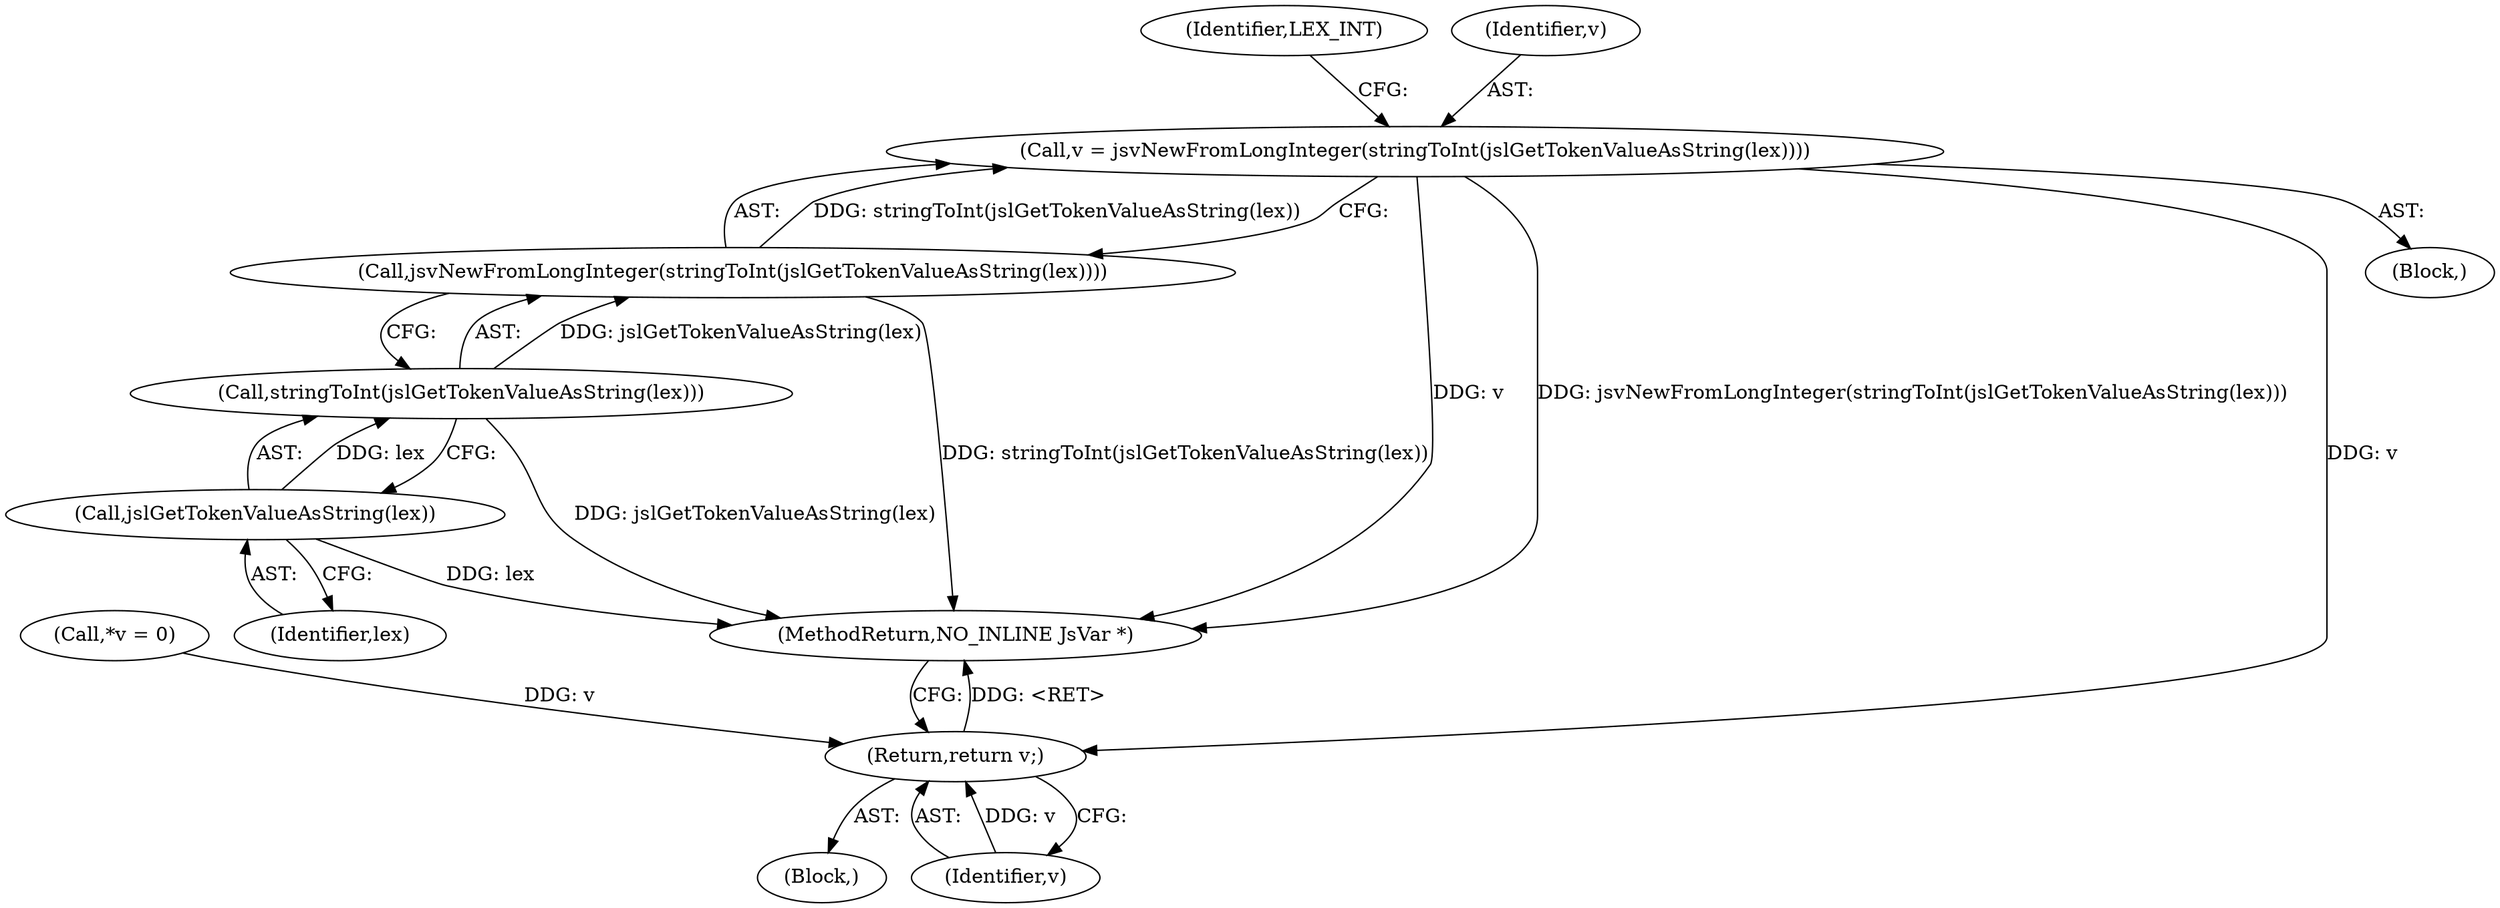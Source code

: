 digraph "0_Espruino_bf4416ab9129ee3afd56739ea4e3cd0da5484b6b_1@pointer" {
"1000187" [label="(Call,v = jsvNewFromLongInteger(stringToInt(jslGetTokenValueAsString(lex))))"];
"1000189" [label="(Call,jsvNewFromLongInteger(stringToInt(jslGetTokenValueAsString(lex))))"];
"1000190" [label="(Call,stringToInt(jslGetTokenValueAsString(lex)))"];
"1000191" [label="(Call,jslGetTokenValueAsString(lex))"];
"1000195" [label="(Return,return v;)"];
"1000195" [label="(Return,return v;)"];
"1000190" [label="(Call,stringToInt(jslGetTokenValueAsString(lex)))"];
"1000194" [label="(Identifier,LEX_INT)"];
"1000189" [label="(Call,jsvNewFromLongInteger(stringToInt(jslGetTokenValueAsString(lex))))"];
"1000192" [label="(Identifier,lex)"];
"1000188" [label="(Identifier,v)"];
"1000191" [label="(Call,jslGetTokenValueAsString(lex))"];
"1000619" [label="(MethodReturn,NO_INLINE JsVar *)"];
"1000179" [label="(Block,)"];
"1000181" [label="(Call,*v = 0)"];
"1000187" [label="(Call,v = jsvNewFromLongInteger(stringToInt(jslGetTokenValueAsString(lex))))"];
"1000196" [label="(Identifier,v)"];
"1000186" [label="(Block,)"];
"1000187" -> "1000186"  [label="AST: "];
"1000187" -> "1000189"  [label="CFG: "];
"1000188" -> "1000187"  [label="AST: "];
"1000189" -> "1000187"  [label="AST: "];
"1000194" -> "1000187"  [label="CFG: "];
"1000187" -> "1000619"  [label="DDG: v"];
"1000187" -> "1000619"  [label="DDG: jsvNewFromLongInteger(stringToInt(jslGetTokenValueAsString(lex)))"];
"1000189" -> "1000187"  [label="DDG: stringToInt(jslGetTokenValueAsString(lex))"];
"1000187" -> "1000195"  [label="DDG: v"];
"1000189" -> "1000190"  [label="CFG: "];
"1000190" -> "1000189"  [label="AST: "];
"1000189" -> "1000619"  [label="DDG: stringToInt(jslGetTokenValueAsString(lex))"];
"1000190" -> "1000189"  [label="DDG: jslGetTokenValueAsString(lex)"];
"1000190" -> "1000191"  [label="CFG: "];
"1000191" -> "1000190"  [label="AST: "];
"1000190" -> "1000619"  [label="DDG: jslGetTokenValueAsString(lex)"];
"1000191" -> "1000190"  [label="DDG: lex"];
"1000191" -> "1000192"  [label="CFG: "];
"1000192" -> "1000191"  [label="AST: "];
"1000191" -> "1000619"  [label="DDG: lex"];
"1000195" -> "1000179"  [label="AST: "];
"1000195" -> "1000196"  [label="CFG: "];
"1000196" -> "1000195"  [label="AST: "];
"1000619" -> "1000195"  [label="CFG: "];
"1000195" -> "1000619"  [label="DDG: <RET>"];
"1000196" -> "1000195"  [label="DDG: v"];
"1000181" -> "1000195"  [label="DDG: v"];
}
